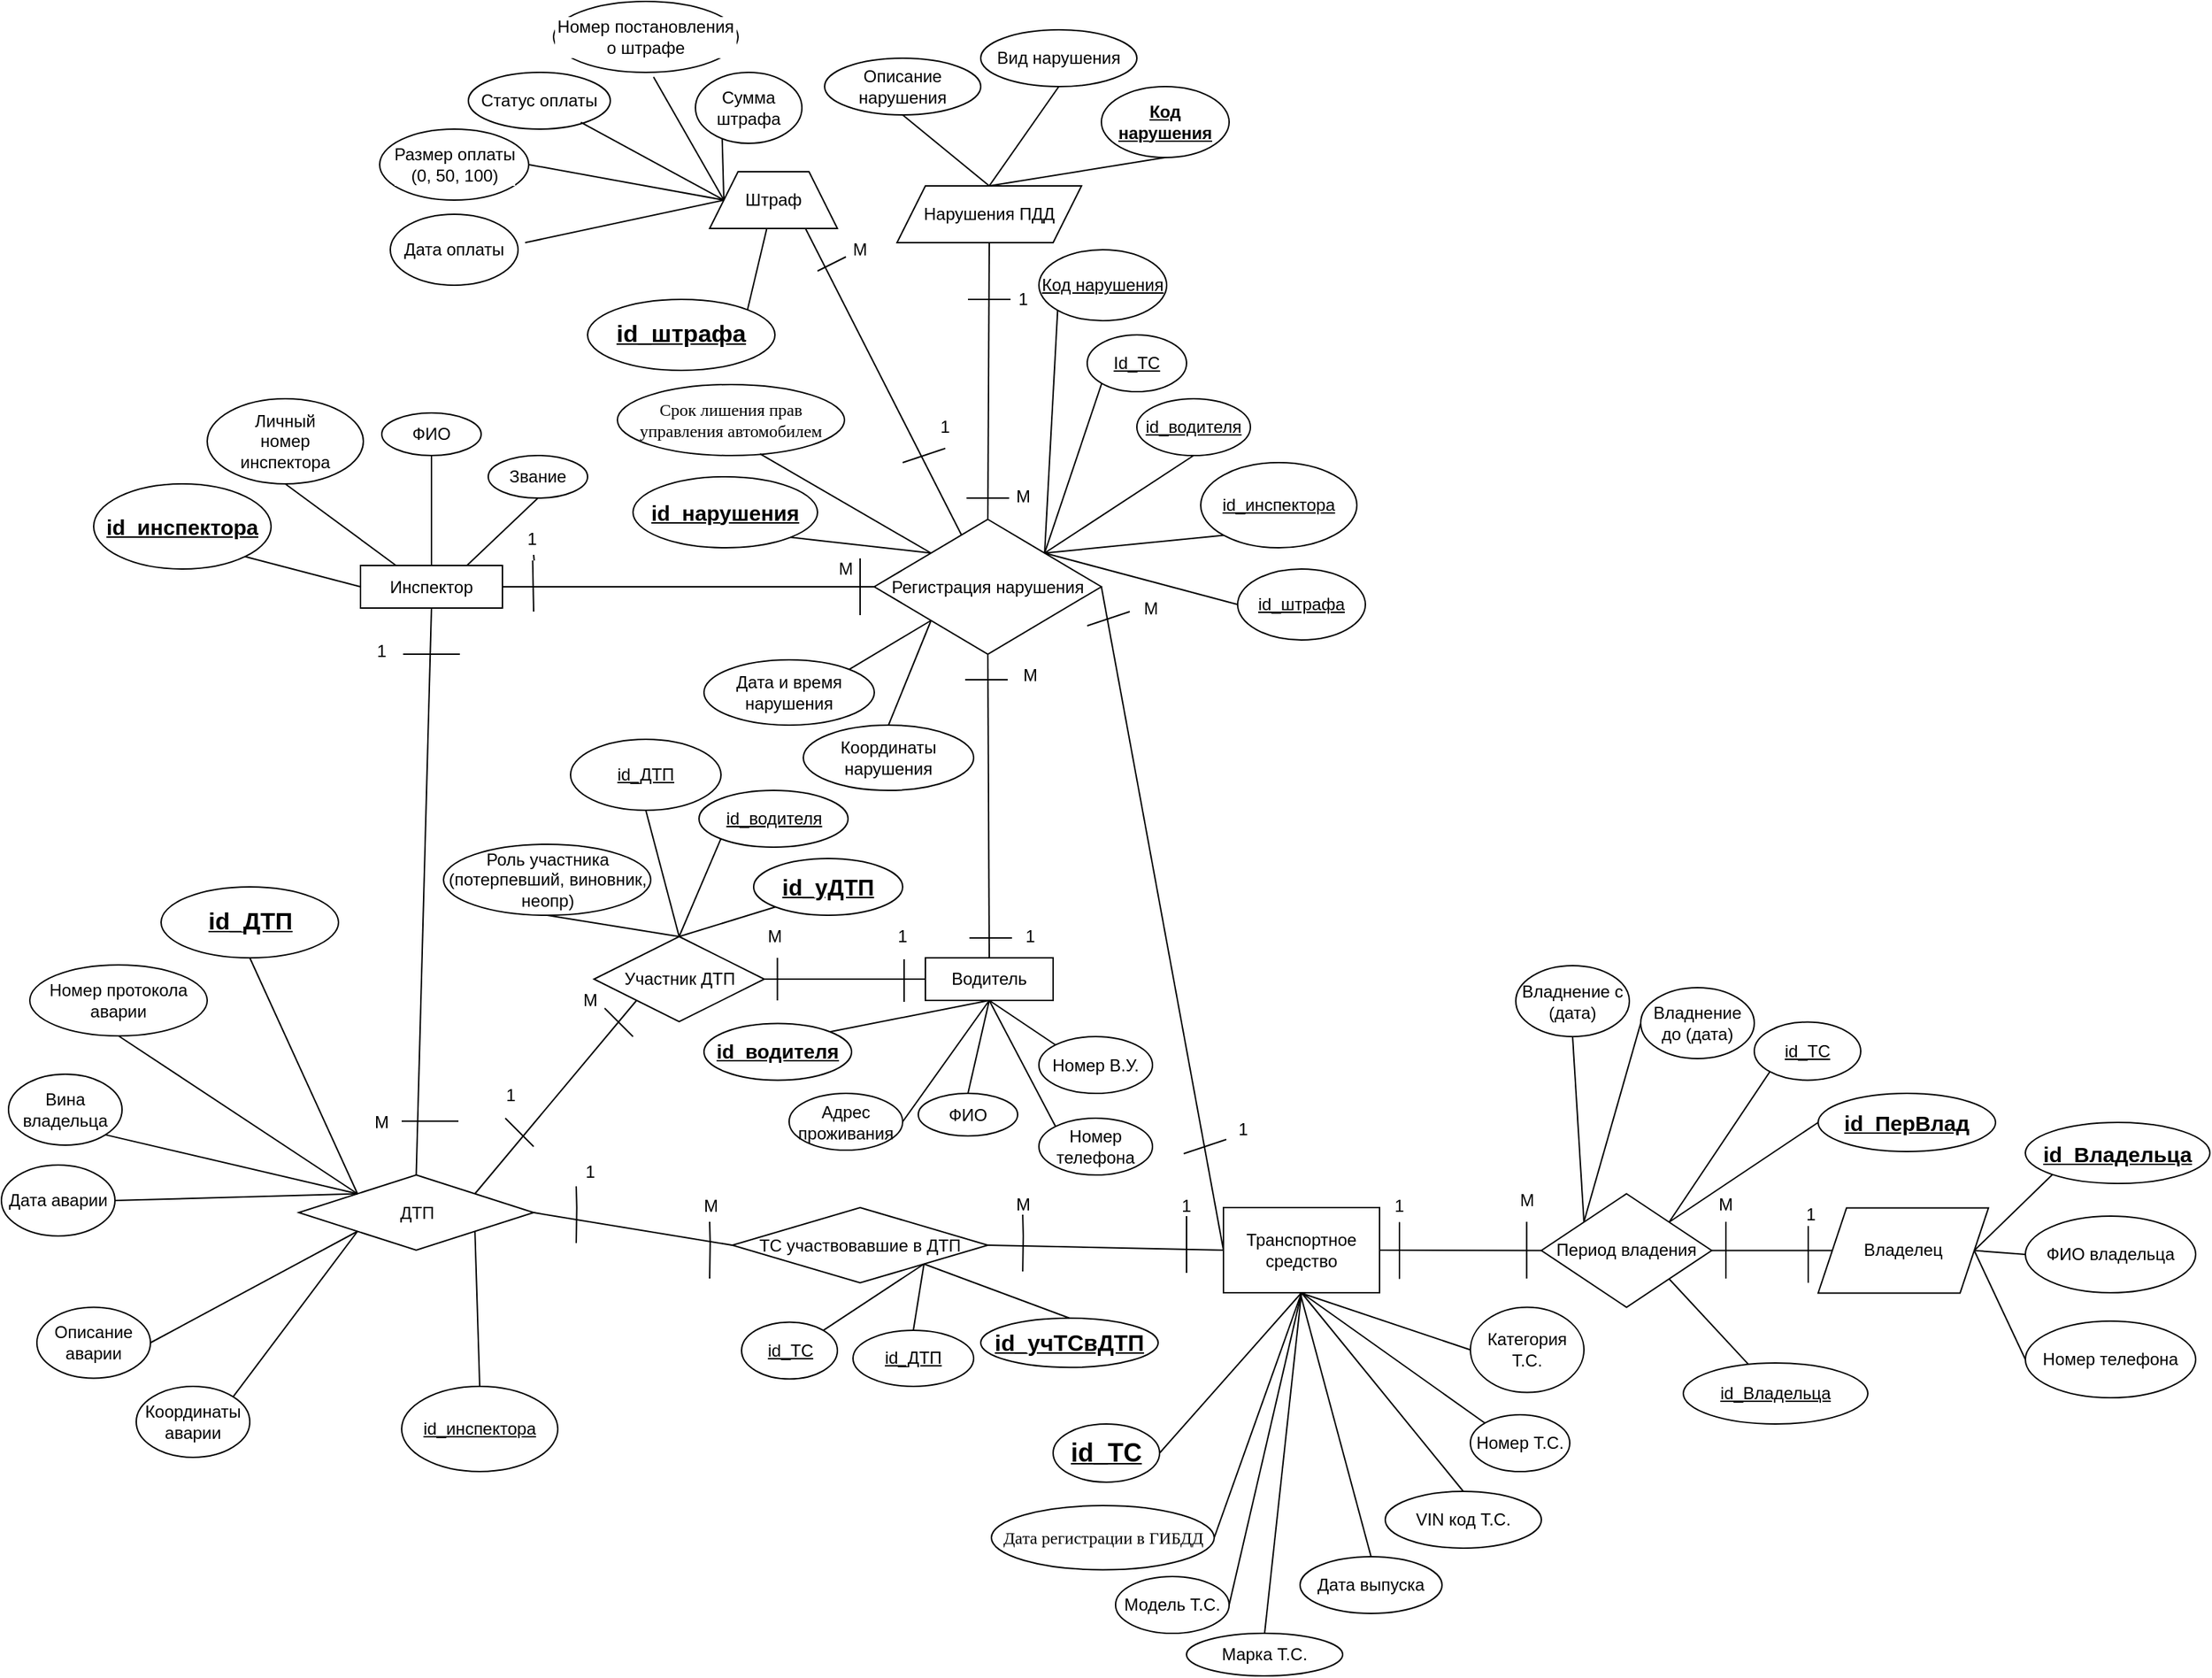 <mxfile version="24.8.4">
  <diagram name="Страница — 1" id="uybRoan9pvtPxitQQdLI">
    <mxGraphModel dx="2220" dy="1965" grid="1" gridSize="10" guides="1" tooltips="1" connect="1" arrows="0" fold="1" page="1" pageScale="1" pageWidth="827" pageHeight="1169" math="0" shadow="0">
      <root>
        <mxCell id="0" />
        <mxCell id="1" parent="0" />
        <mxCell id="2xZ_PK04om7FWo83Txfk-1" value="Инспектор" style="rounded=0;whiteSpace=wrap;html=1;" parent="1" vertex="1">
          <mxGeometry x="-442" y="127.5" width="100" height="30" as="geometry" />
        </mxCell>
        <mxCell id="2xZ_PK04om7FWo83Txfk-3" value="Водитель" style="rounded=0;whiteSpace=wrap;html=1;" parent="1" vertex="1">
          <mxGeometry x="-44" y="404" width="90" height="30" as="geometry" />
        </mxCell>
        <mxCell id="2xZ_PK04om7FWo83Txfk-4" value="ФИО" style="ellipse;whiteSpace=wrap;html=1;" parent="1" vertex="1">
          <mxGeometry x="-49" y="499.5" width="70" height="30" as="geometry" />
        </mxCell>
        <mxCell id="2xZ_PK04om7FWo83Txfk-9" value="" style="endArrow=none;html=1;rounded=0;exitX=0.5;exitY=1;exitDx=0;exitDy=0;entryX=0.5;entryY=0;entryDx=0;entryDy=0;" parent="1" source="2xZ_PK04om7FWo83Txfk-3" target="2xZ_PK04om7FWo83Txfk-4" edge="1">
          <mxGeometry width="50" height="50" relative="1" as="geometry">
            <mxPoint x="326" y="796.5" as="sourcePoint" />
            <mxPoint x="-14" y="564" as="targetPoint" />
          </mxGeometry>
        </mxCell>
        <mxCell id="2xZ_PK04om7FWo83Txfk-10" value="Номер В.У." style="ellipse;whiteSpace=wrap;html=1;fontStyle=0" parent="1" vertex="1">
          <mxGeometry x="36" y="459.5" width="80" height="40" as="geometry" />
        </mxCell>
        <mxCell id="2xZ_PK04om7FWo83Txfk-11" value="" style="endArrow=none;html=1;rounded=0;entryX=0;entryY=0;entryDx=0;entryDy=0;" parent="1" target="2xZ_PK04om7FWo83Txfk-10" edge="1">
          <mxGeometry width="50" height="50" relative="1" as="geometry">
            <mxPoint x="1" y="434" as="sourcePoint" />
            <mxPoint x="396" y="766.5" as="targetPoint" />
          </mxGeometry>
        </mxCell>
        <mxCell id="2xZ_PK04om7FWo83Txfk-12" value="Номер телефона" style="ellipse;whiteSpace=wrap;html=1;" parent="1" vertex="1">
          <mxGeometry x="36" y="517" width="80" height="40" as="geometry" />
        </mxCell>
        <mxCell id="2xZ_PK04om7FWo83Txfk-13" value="" style="endArrow=none;html=1;rounded=0;entryX=0;entryY=0;entryDx=0;entryDy=0;exitX=0.5;exitY=1;exitDx=0;exitDy=0;" parent="1" source="2xZ_PK04om7FWo83Txfk-3" target="2xZ_PK04om7FWo83Txfk-12" edge="1">
          <mxGeometry width="50" height="50" relative="1" as="geometry">
            <mxPoint x="346" y="816.5" as="sourcePoint" />
            <mxPoint x="396" y="766.5" as="targetPoint" />
          </mxGeometry>
        </mxCell>
        <mxCell id="2xZ_PK04om7FWo83Txfk-15" value="Адрес проживания" style="ellipse;whiteSpace=wrap;html=1;" parent="1" vertex="1">
          <mxGeometry x="-140" y="499.5" width="80" height="40" as="geometry" />
        </mxCell>
        <mxCell id="2xZ_PK04om7FWo83Txfk-17" value="" style="endArrow=none;html=1;rounded=0;exitX=1;exitY=0.5;exitDx=0;exitDy=0;entryX=0.5;entryY=1;entryDx=0;entryDy=0;" parent="1" source="2xZ_PK04om7FWo83Txfk-15" target="2xZ_PK04om7FWo83Txfk-3" edge="1">
          <mxGeometry width="50" height="50" relative="1" as="geometry">
            <mxPoint x="216" y="686.5" as="sourcePoint" />
            <mxPoint x="256" y="636.5" as="targetPoint" />
          </mxGeometry>
        </mxCell>
        <mxCell id="2xZ_PK04om7FWo83Txfk-18" value="Нарушения ПДД" style="shape=parallelogram;perimeter=parallelogramPerimeter;whiteSpace=wrap;html=1;fixedSize=1;" parent="1" vertex="1">
          <mxGeometry x="-64" y="-140" width="130" height="40" as="geometry" />
        </mxCell>
        <mxCell id="2xZ_PK04om7FWo83Txfk-20" value="&lt;span&gt;Личный&lt;/span&gt;&lt;div&gt;&lt;span&gt;номер&lt;/span&gt;&lt;/div&gt;&lt;div&gt;&lt;span&gt;инспектора&lt;/span&gt;&lt;/div&gt;" style="ellipse;whiteSpace=wrap;html=1;fontStyle=0" parent="1" vertex="1">
          <mxGeometry x="-550" y="10" width="110" height="60" as="geometry" />
        </mxCell>
        <mxCell id="2xZ_PK04om7FWo83Txfk-21" value="" style="endArrow=none;html=1;rounded=0;entryX=0.5;entryY=1;entryDx=0;entryDy=0;exitX=0.25;exitY=0;exitDx=0;exitDy=0;" parent="1" source="2xZ_PK04om7FWo83Txfk-1" target="2xZ_PK04om7FWo83Txfk-20" edge="1">
          <mxGeometry width="50" height="50" relative="1" as="geometry">
            <mxPoint x="-1032" y="140" as="sourcePoint" />
            <mxPoint x="-982" y="90" as="targetPoint" />
          </mxGeometry>
        </mxCell>
        <mxCell id="2xZ_PK04om7FWo83Txfk-24" value="Транспортное&lt;div&gt;средство&lt;/div&gt;" style="rounded=0;whiteSpace=wrap;html=1;" parent="1" vertex="1">
          <mxGeometry x="166" y="580" width="110" height="60" as="geometry" />
        </mxCell>
        <mxCell id="2xZ_PK04om7FWo83Txfk-30" value="Номер Т.С." style="ellipse;whiteSpace=wrap;html=1;fontStyle=0" parent="1" vertex="1">
          <mxGeometry x="340" y="726" width="70" height="40" as="geometry" />
        </mxCell>
        <mxCell id="2xZ_PK04om7FWo83Txfk-32" value="Модель Т.С." style="ellipse;whiteSpace=wrap;html=1;" parent="1" vertex="1">
          <mxGeometry x="90" y="840" width="80" height="40" as="geometry" />
        </mxCell>
        <mxCell id="2xZ_PK04om7FWo83Txfk-34" value="" style="endArrow=none;html=1;rounded=0;exitX=0.5;exitY=1;exitDx=0;exitDy=0;entryX=0;entryY=0;entryDx=0;entryDy=0;" parent="1" source="2xZ_PK04om7FWo83Txfk-24" target="2xZ_PK04om7FWo83Txfk-30" edge="1">
          <mxGeometry width="50" height="50" relative="1" as="geometry">
            <mxPoint x="397" y="686" as="sourcePoint" />
            <mxPoint x="447" y="636" as="targetPoint" />
          </mxGeometry>
        </mxCell>
        <mxCell id="2xZ_PK04om7FWo83Txfk-41" value="Дата выпуска" style="ellipse;whiteSpace=wrap;html=1;" parent="1" vertex="1">
          <mxGeometry x="220" y="826" width="100" height="40" as="geometry" />
        </mxCell>
        <mxCell id="DVrpvTOk0jTV4oM5Se0g-2" value="&lt;div&gt;&lt;span id=&quot;docs-internal-guid-81faf70e-7fff-be24-3cce-21bf5d25a622&quot; style=&quot;background-color: initial;&quot;&gt;&lt;span style=&quot;font-family: &amp;quot;Times New Roman&amp;quot;, serif; background-color: transparent; font-variant-numeric: normal; font-variant-east-asian: normal; font-variant-alternates: normal; font-variant-position: normal; vertical-align: baseline; white-space-collapse: preserve;&quot;&gt;Дата регистрации в ГИБДД&lt;/span&gt;&lt;/span&gt;&lt;br&gt;&lt;/div&gt;" style="ellipse;whiteSpace=wrap;html=1;fontColor=#000000;fontSize=12;verticalAlign=middle;align=center;" parent="1" vertex="1">
          <mxGeometry x="2.5" y="790" width="157" height="45.25" as="geometry" />
        </mxCell>
        <mxCell id="DVrpvTOk0jTV4oM5Se0g-3" value="" style="endArrow=none;html=1;rounded=0;exitX=1;exitY=0.5;exitDx=0;exitDy=0;entryX=0.5;entryY=1;entryDx=0;entryDy=0;" parent="1" source="DVrpvTOk0jTV4oM5Se0g-2" target="2xZ_PK04om7FWo83Txfk-24" edge="1">
          <mxGeometry width="50" height="50" relative="1" as="geometry">
            <mxPoint x="127" y="701" as="sourcePoint" />
            <mxPoint x="317" y="646" as="targetPoint" />
            <Array as="points" />
          </mxGeometry>
        </mxCell>
        <mxCell id="DVrpvTOk0jTV4oM5Se0g-5" value="&lt;b style=&quot;font-weight: normal; font-size: 12px;&quot; id=&quot;docs-internal-guid-deb80641-7fff-4cc3-0323-eca9b664dfb7&quot;&gt;&lt;span style=&quot;font-size: 12px; font-family: &amp;quot;Times New Roman&amp;quot;, serif; background-color: transparent; font-weight: 400; font-style: normal; font-variant: normal; text-decoration: none; vertical-align: baseline; white-space: pre-wrap;&quot;&gt;Срок лишения прав управления автомобилем&lt;/span&gt;&lt;/b&gt;" style="ellipse;whiteSpace=wrap;html=1;fontColor=default;verticalAlign=middle;fontSize=12;" parent="1" vertex="1">
          <mxGeometry x="-261" width="160" height="50" as="geometry" />
        </mxCell>
        <mxCell id="DVrpvTOk0jTV4oM5Se0g-6" value="" style="endArrow=none;html=1;rounded=0;exitX=0;exitY=0;exitDx=0;exitDy=0;entryX=0.628;entryY=0.977;entryDx=0;entryDy=0;entryPerimeter=0;" parent="1" source="DVrpvTOk0jTV4oM5Se0g-7" target="DVrpvTOk0jTV4oM5Se0g-5" edge="1">
          <mxGeometry width="50" height="50" relative="1" as="geometry">
            <mxPoint x="270" y="180" as="sourcePoint" />
            <mxPoint x="320" y="130" as="targetPoint" />
          </mxGeometry>
        </mxCell>
        <mxCell id="DVrpvTOk0jTV4oM5Se0g-7" value="Регистрация нарушения" style="rhombus;whiteSpace=wrap;html=1;" parent="1" vertex="1">
          <mxGeometry x="-80" y="95" width="160" height="95" as="geometry" />
        </mxCell>
        <mxCell id="DVrpvTOk0jTV4oM5Se0g-9" value="" style="endArrow=none;html=1;rounded=0;entryX=0;entryY=0.5;entryDx=0;entryDy=0;" parent="1" target="DVrpvTOk0jTV4oM5Se0g-10" edge="1">
          <mxGeometry width="50" height="50" relative="1" as="geometry">
            <mxPoint x="220" y="640" as="sourcePoint" />
            <mxPoint x="347.692" y="700.446" as="targetPoint" />
          </mxGeometry>
        </mxCell>
        <mxCell id="DVrpvTOk0jTV4oM5Se0g-10" value="Категория Т.С." style="ellipse;whiteSpace=wrap;html=1;" parent="1" vertex="1">
          <mxGeometry x="340" y="650.25" width="80" height="60" as="geometry" />
        </mxCell>
        <mxCell id="DVrpvTOk0jTV4oM5Se0g-13" value="VIN код Т.С." style="ellipse;whiteSpace=wrap;html=1;fontStyle=0" parent="1" vertex="1">
          <mxGeometry x="280" y="780" width="110" height="40" as="geometry" />
        </mxCell>
        <mxCell id="DVrpvTOk0jTV4oM5Se0g-15" value="Марка Т.С." style="ellipse;whiteSpace=wrap;html=1;" parent="1" vertex="1">
          <mxGeometry x="140" y="880" width="110" height="30" as="geometry" />
        </mxCell>
        <mxCell id="DVrpvTOk0jTV4oM5Se0g-18" value="" style="endArrow=none;html=1;rounded=0;exitX=0.5;exitY=0;exitDx=0;exitDy=0;entryX=0.5;entryY=1;entryDx=0;entryDy=0;" parent="1" source="DVrpvTOk0jTV4oM5Se0g-13" target="2xZ_PK04om7FWo83Txfk-24" edge="1">
          <mxGeometry width="50" height="50" relative="1" as="geometry">
            <mxPoint x="307" y="856" as="sourcePoint" />
            <mxPoint x="357" y="806" as="targetPoint" />
          </mxGeometry>
        </mxCell>
        <mxCell id="DVrpvTOk0jTV4oM5Se0g-21" value="Код нарушения" style="ellipse;whiteSpace=wrap;html=1;fontStyle=5" parent="1" vertex="1">
          <mxGeometry x="80" y="-210" width="90" height="50" as="geometry" />
        </mxCell>
        <mxCell id="DVrpvTOk0jTV4oM5Se0g-22" value="Вид нарушения" style="ellipse;whiteSpace=wrap;html=1;" parent="1" vertex="1">
          <mxGeometry x="-5" y="-250" width="110" height="40" as="geometry" />
        </mxCell>
        <mxCell id="DVrpvTOk0jTV4oM5Se0g-23" value="" style="endArrow=none;html=1;rounded=0;exitX=0.5;exitY=0;exitDx=0;exitDy=0;entryX=0.5;entryY=1;entryDx=0;entryDy=0;" parent="1" source="2xZ_PK04om7FWo83Txfk-18" target="DVrpvTOk0jTV4oM5Se0g-22" edge="1">
          <mxGeometry width="50" height="50" relative="1" as="geometry">
            <mxPoint x="-130" y="140" as="sourcePoint" />
            <mxPoint x="-80" y="90" as="targetPoint" />
          </mxGeometry>
        </mxCell>
        <mxCell id="DVrpvTOk0jTV4oM5Se0g-24" value="" style="endArrow=none;html=1;rounded=0;exitX=0.5;exitY=1;exitDx=0;exitDy=0;entryX=0.5;entryY=0;entryDx=0;entryDy=0;" parent="1" source="DVrpvTOk0jTV4oM5Se0g-21" target="2xZ_PK04om7FWo83Txfk-18" edge="1">
          <mxGeometry width="50" height="50" relative="1" as="geometry">
            <mxPoint x="-130" y="140" as="sourcePoint" />
            <mxPoint x="-80" y="90" as="targetPoint" />
          </mxGeometry>
        </mxCell>
        <mxCell id="DVrpvTOk0jTV4oM5Se0g-27" value="&lt;span&gt;Дата и время нарушения&lt;/span&gt;" style="ellipse;whiteSpace=wrap;html=1;fontStyle=0" parent="1" vertex="1">
          <mxGeometry x="-200" y="194" width="120" height="46" as="geometry" />
        </mxCell>
        <mxCell id="DVrpvTOk0jTV4oM5Se0g-28" value="" style="endArrow=none;html=1;rounded=0;exitX=1;exitY=0;exitDx=0;exitDy=0;entryX=0;entryY=1;entryDx=0;entryDy=0;" parent="1" source="DVrpvTOk0jTV4oM5Se0g-27" target="DVrpvTOk0jTV4oM5Se0g-7" edge="1">
          <mxGeometry width="50" height="50" relative="1" as="geometry">
            <mxPoint x="10" y="200" as="sourcePoint" />
            <mxPoint x="60" y="150" as="targetPoint" />
          </mxGeometry>
        </mxCell>
        <mxCell id="DVrpvTOk0jTV4oM5Se0g-29" value="Координаты нарушения" style="ellipse;whiteSpace=wrap;html=1;" parent="1" vertex="1">
          <mxGeometry x="-130" y="240" width="120" height="46" as="geometry" />
        </mxCell>
        <mxCell id="DVrpvTOk0jTV4oM5Se0g-30" value="" style="endArrow=none;html=1;rounded=0;exitX=0.5;exitY=0;exitDx=0;exitDy=0;entryX=0;entryY=1;entryDx=0;entryDy=0;" parent="1" source="DVrpvTOk0jTV4oM5Se0g-29" target="DVrpvTOk0jTV4oM5Se0g-7" edge="1">
          <mxGeometry width="50" height="50" relative="1" as="geometry">
            <mxPoint x="10" y="210" as="sourcePoint" />
            <mxPoint x="60" y="160" as="targetPoint" />
          </mxGeometry>
        </mxCell>
        <mxCell id="DVrpvTOk0jTV4oM5Se0g-31" value="id_водителя" style="ellipse;whiteSpace=wrap;html=1;fontStyle=4" parent="1" vertex="1">
          <mxGeometry x="105" y="10" width="80" height="40" as="geometry" />
        </mxCell>
        <mxCell id="DVrpvTOk0jTV4oM5Se0g-32" value="" style="endArrow=none;html=1;rounded=0;entryX=0.5;entryY=1;entryDx=0;entryDy=0;exitX=1;exitY=0;exitDx=0;exitDy=0;" parent="1" source="DVrpvTOk0jTV4oM5Se0g-7" target="DVrpvTOk0jTV4oM5Se0g-31" edge="1">
          <mxGeometry width="50" height="50" relative="1" as="geometry">
            <mxPoint y="190" as="sourcePoint" />
            <mxPoint x="50" y="140" as="targetPoint" />
          </mxGeometry>
        </mxCell>
        <mxCell id="DVrpvTOk0jTV4oM5Se0g-33" value="id_нарушения" style="ellipse;whiteSpace=wrap;html=1;fontStyle=5;horizontal=1;strokeColor=default;fontSize=15;" parent="1" vertex="1">
          <mxGeometry x="-250" y="65" width="130" height="50" as="geometry" />
        </mxCell>
        <mxCell id="DVrpvTOk0jTV4oM5Se0g-34" value="" style="endArrow=none;html=1;rounded=0;exitX=1;exitY=1;exitDx=0;exitDy=0;entryX=0;entryY=0;entryDx=0;entryDy=0;" parent="1" source="DVrpvTOk0jTV4oM5Se0g-33" target="DVrpvTOk0jTV4oM5Se0g-7" edge="1">
          <mxGeometry width="50" height="50" relative="1" as="geometry">
            <mxPoint x="-100" y="180" as="sourcePoint" />
            <mxPoint x="-50" y="130" as="targetPoint" />
          </mxGeometry>
        </mxCell>
        <mxCell id="DVrpvTOk0jTV4oM5Se0g-36" value="" style="endArrow=none;html=1;rounded=0;entryX=0.5;entryY=1;entryDx=0;entryDy=0;exitX=0.5;exitY=0;exitDx=0;exitDy=0;" parent="1" source="DVrpvTOk0jTV4oM5Se0g-7" target="2xZ_PK04om7FWo83Txfk-18" edge="1">
          <mxGeometry width="50" height="50" relative="1" as="geometry">
            <mxPoint x="70" y="20" as="sourcePoint" />
            <mxPoint y="-130" as="targetPoint" />
          </mxGeometry>
        </mxCell>
        <mxCell id="DVrpvTOk0jTV4oM5Se0g-37" value="Размер оплаты&lt;div&gt;(0, 50, 100)&lt;/div&gt;" style="ellipse;whiteSpace=wrap;html=1;labelBackgroundColor=#FFFFFF;" parent="1" vertex="1">
          <mxGeometry x="-428.5" y="-180" width="105" height="50" as="geometry" />
        </mxCell>
        <mxCell id="DVrpvTOk0jTV4oM5Se0g-39" value="Статус оплаты" style="ellipse;whiteSpace=wrap;html=1;labelBackgroundColor=#FFFFFF;" parent="1" vertex="1">
          <mxGeometry x="-366" y="-220" width="100" height="40" as="geometry" />
        </mxCell>
        <mxCell id="DVrpvTOk0jTV4oM5Se0g-41" value="Дата оплаты" style="ellipse;whiteSpace=wrap;html=1;fontStyle=0;labelBackgroundColor=#FFFFFF;" parent="1" vertex="1">
          <mxGeometry x="-421" y="-120" width="90" height="50" as="geometry" />
        </mxCell>
        <mxCell id="DVrpvTOk0jTV4oM5Se0g-43" value="Номер постановления о штрафе" style="ellipse;whiteSpace=wrap;html=1;fontStyle=0;labelBackgroundColor=#FFFFFF;" parent="1" vertex="1">
          <mxGeometry x="-306" y="-270" width="130" height="50" as="geometry" />
        </mxCell>
        <mxCell id="DVrpvTOk0jTV4oM5Se0g-53" value="&lt;u&gt;id_инспектора&lt;/u&gt;" style="ellipse;whiteSpace=wrap;html=1;" parent="1" vertex="1">
          <mxGeometry x="150" y="55" width="110" height="60" as="geometry" />
        </mxCell>
        <mxCell id="DVrpvTOk0jTV4oM5Se0g-54" value="" style="endArrow=none;html=1;rounded=0;entryX=0;entryY=1;entryDx=0;entryDy=0;exitX=1;exitY=0;exitDx=0;exitDy=0;" parent="1" source="DVrpvTOk0jTV4oM5Se0g-7" target="DVrpvTOk0jTV4oM5Se0g-53" edge="1">
          <mxGeometry width="50" height="50" relative="1" as="geometry">
            <mxPoint x="-70" y="190" as="sourcePoint" />
            <mxPoint x="-20" y="140" as="targetPoint" />
          </mxGeometry>
        </mxCell>
        <mxCell id="DVrpvTOk0jTV4oM5Se0g-55" value="Id_ТС" style="ellipse;whiteSpace=wrap;html=1;fontStyle=4" parent="1" vertex="1">
          <mxGeometry x="70" y="-35" width="70" height="40" as="geometry" />
        </mxCell>
        <mxCell id="DVrpvTOk0jTV4oM5Se0g-56" value="" style="endArrow=none;html=1;rounded=0;entryX=0;entryY=1;entryDx=0;entryDy=0;exitX=1;exitY=0;exitDx=0;exitDy=0;" parent="1" source="DVrpvTOk0jTV4oM5Se0g-7" target="DVrpvTOk0jTV4oM5Se0g-55" edge="1">
          <mxGeometry width="50" height="50" relative="1" as="geometry">
            <mxPoint x="40" y="120" as="sourcePoint" />
            <mxPoint x="90" y="110" as="targetPoint" />
          </mxGeometry>
        </mxCell>
        <mxCell id="DVrpvTOk0jTV4oM5Se0g-57" value="" style="endArrow=none;html=1;rounded=0;exitX=1;exitY=0.5;exitDx=0;exitDy=0;entryX=0;entryY=0.5;entryDx=0;entryDy=0;" parent="1" source="2xZ_PK04om7FWo83Txfk-1" target="DVrpvTOk0jTV4oM5Se0g-7" edge="1">
          <mxGeometry width="50" height="50" relative="1" as="geometry">
            <mxPoint x="40" y="160" as="sourcePoint" />
            <mxPoint x="90" y="110" as="targetPoint" />
          </mxGeometry>
        </mxCell>
        <mxCell id="DVrpvTOk0jTV4oM5Se0g-58" value="ФИО" style="ellipse;whiteSpace=wrap;html=1;" parent="1" vertex="1">
          <mxGeometry x="-427" y="20" width="70" height="30" as="geometry" />
        </mxCell>
        <mxCell id="DVrpvTOk0jTV4oM5Se0g-59" value="Звание" style="ellipse;whiteSpace=wrap;html=1;" parent="1" vertex="1">
          <mxGeometry x="-352" y="50" width="70" height="30" as="geometry" />
        </mxCell>
        <mxCell id="DVrpvTOk0jTV4oM5Se0g-60" value="" style="endArrow=none;html=1;rounded=0;exitX=0.5;exitY=0;exitDx=0;exitDy=0;entryX=0.5;entryY=1;entryDx=0;entryDy=0;" parent="1" source="2xZ_PK04om7FWo83Txfk-1" target="DVrpvTOk0jTV4oM5Se0g-58" edge="1">
          <mxGeometry width="50" height="50" relative="1" as="geometry">
            <mxPoint x="-162" y="150" as="sourcePoint" />
            <mxPoint x="-112" y="100" as="targetPoint" />
          </mxGeometry>
        </mxCell>
        <mxCell id="DVrpvTOk0jTV4oM5Se0g-61" value="" style="endArrow=none;html=1;rounded=0;exitX=0.75;exitY=0;exitDx=0;exitDy=0;entryX=0.5;entryY=1;entryDx=0;entryDy=0;" parent="1" source="2xZ_PK04om7FWo83Txfk-1" target="DVrpvTOk0jTV4oM5Se0g-59" edge="1">
          <mxGeometry width="50" height="50" relative="1" as="geometry">
            <mxPoint x="-162" y="150" as="sourcePoint" />
            <mxPoint x="-112" y="100" as="targetPoint" />
          </mxGeometry>
        </mxCell>
        <mxCell id="DVrpvTOk0jTV4oM5Se0g-62" value="Штраф" style="shape=trapezoid;perimeter=trapezoidPerimeter;whiteSpace=wrap;html=1;fixedSize=1;labelBackgroundColor=#FFFFFF;" parent="1" vertex="1">
          <mxGeometry x="-196" y="-150" width="90" height="40" as="geometry" />
        </mxCell>
        <mxCell id="DVrpvTOk0jTV4oM5Se0g-71" value="" style="endArrow=none;html=1;rounded=0;exitX=1;exitY=0.5;exitDx=0;exitDy=0;entryX=0;entryY=0.5;entryDx=0;entryDy=0;" parent="1" source="2xZ_PK04om7FWo83Txfk-24" target="QKv4T_avrwwknt7Am-L7-1" edge="1">
          <mxGeometry width="50" height="50" relative="1" as="geometry">
            <mxPoint x="-33" y="697" as="sourcePoint" />
            <mxPoint x="340" y="610" as="targetPoint" />
          </mxGeometry>
        </mxCell>
        <mxCell id="DVrpvTOk0jTV4oM5Se0g-72" value="Владелец" style="shape=parallelogram;perimeter=parallelogramPerimeter;whiteSpace=wrap;html=1;fixedSize=1;" parent="1" vertex="1">
          <mxGeometry x="585" y="580.25" width="120" height="60" as="geometry" />
        </mxCell>
        <mxCell id="DVrpvTOk0jTV4oM5Se0g-73" value="" style="endArrow=none;html=1;rounded=0;exitX=1;exitY=0.5;exitDx=0;exitDy=0;entryX=0;entryY=0.5;entryDx=0;entryDy=0;" parent="1" source="DVrpvTOk0jTV4oM5Se0g-7" target="2xZ_PK04om7FWo83Txfk-24" edge="1">
          <mxGeometry width="50" height="50" relative="1" as="geometry">
            <mxPoint x="340" y="230" as="sourcePoint" />
            <mxPoint x="390" y="180" as="targetPoint" />
          </mxGeometry>
        </mxCell>
        <mxCell id="DVrpvTOk0jTV4oM5Se0g-75" value="Сумма штрафа" style="ellipse;whiteSpace=wrap;html=1;" parent="1" vertex="1">
          <mxGeometry x="-206" y="-220" width="75" height="50" as="geometry" />
        </mxCell>
        <mxCell id="DVrpvTOk0jTV4oM5Se0g-83" value="ДТП" style="rhombus;whiteSpace=wrap;html=1;" parent="1" vertex="1">
          <mxGeometry x="-485.5" y="557" width="165.5" height="53" as="geometry" />
        </mxCell>
        <mxCell id="DVrpvTOk0jTV4oM5Se0g-84" value="Координаты аварии" style="ellipse;whiteSpace=wrap;html=1;" parent="1" vertex="1">
          <mxGeometry x="-600" y="706" width="80" height="50" as="geometry" />
        </mxCell>
        <mxCell id="DVrpvTOk0jTV4oM5Se0g-85" value="Дата аварии" style="ellipse;whiteSpace=wrap;html=1;" parent="1" vertex="1">
          <mxGeometry x="-695" y="550" width="80" height="50" as="geometry" />
        </mxCell>
        <mxCell id="DVrpvTOk0jTV4oM5Se0g-86" value="Вина владельца" style="ellipse;whiteSpace=wrap;html=1;" parent="1" vertex="1">
          <mxGeometry x="-690" y="486" width="80" height="50" as="geometry" />
        </mxCell>
        <mxCell id="DVrpvTOk0jTV4oM5Se0g-88" value="Описание аварии" style="ellipse;whiteSpace=wrap;html=1;" parent="1" vertex="1">
          <mxGeometry x="-670" y="650.25" width="80" height="50" as="geometry" />
        </mxCell>
        <mxCell id="DVrpvTOk0jTV4oM5Se0g-92" value="" style="endArrow=none;html=1;rounded=0;exitX=0.5;exitY=1;exitDx=0;exitDy=0;entryX=0.5;entryY=0;entryDx=0;entryDy=0;" parent="1" source="DVrpvTOk0jTV4oM5Se0g-7" target="2xZ_PK04om7FWo83Txfk-3" edge="1">
          <mxGeometry width="50" height="50" relative="1" as="geometry">
            <mxPoint y="170" as="sourcePoint" />
            <mxPoint y="310" as="targetPoint" />
          </mxGeometry>
        </mxCell>
        <mxCell id="DVrpvTOk0jTV4oM5Se0g-93" value="" style="endArrow=none;html=1;rounded=0;exitX=0.75;exitY=1;exitDx=0;exitDy=0;" parent="1" source="DVrpvTOk0jTV4oM5Se0g-62" target="DVrpvTOk0jTV4oM5Se0g-7" edge="1">
          <mxGeometry width="50" height="50" relative="1" as="geometry">
            <mxPoint x="-130" y="-60" as="sourcePoint" />
            <mxPoint x="-80" y="-110" as="targetPoint" />
          </mxGeometry>
        </mxCell>
        <mxCell id="DVrpvTOk0jTV4oM5Se0g-95" value="" style="endArrow=none;html=1;rounded=0;entryX=0.542;entryY=1.064;entryDx=0;entryDy=0;entryPerimeter=0;" parent="1" target="DVrpvTOk0jTV4oM5Se0g-43" edge="1">
          <mxGeometry width="50" height="50" relative="1" as="geometry">
            <mxPoint x="-186" y="-130" as="sourcePoint" />
            <mxPoint x="-76" y="-40" as="targetPoint" />
          </mxGeometry>
        </mxCell>
        <mxCell id="DVrpvTOk0jTV4oM5Se0g-96" value="" style="endArrow=none;html=1;rounded=0;entryX=1;entryY=0.5;entryDx=0;entryDy=0;" parent="1" target="DVrpvTOk0jTV4oM5Se0g-37" edge="1">
          <mxGeometry width="50" height="50" relative="1" as="geometry">
            <mxPoint x="-186" y="-130" as="sourcePoint" />
            <mxPoint x="-226" y="-207" as="targetPoint" />
          </mxGeometry>
        </mxCell>
        <mxCell id="DVrpvTOk0jTV4oM5Se0g-97" value="" style="endArrow=none;html=1;rounded=0;entryX=0.792;entryY=0.88;entryDx=0;entryDy=0;entryPerimeter=0;" parent="1" target="DVrpvTOk0jTV4oM5Se0g-39" edge="1">
          <mxGeometry width="50" height="50" relative="1" as="geometry">
            <mxPoint x="-186" y="-130" as="sourcePoint" />
            <mxPoint x="-314" y="-145" as="targetPoint" />
          </mxGeometry>
        </mxCell>
        <mxCell id="DVrpvTOk0jTV4oM5Se0g-98" value="" style="endArrow=none;html=1;rounded=0;exitX=0;exitY=0.5;exitDx=0;exitDy=0;" parent="1" source="DVrpvTOk0jTV4oM5Se0g-62" edge="1">
          <mxGeometry width="50" height="50" relative="1" as="geometry">
            <mxPoint x="-224" y="-133" as="sourcePoint" />
            <mxPoint x="-326" y="-100" as="targetPoint" />
          </mxGeometry>
        </mxCell>
        <mxCell id="DVrpvTOk0jTV4oM5Se0g-100" value="" style="endArrow=none;html=1;rounded=0;entryX=0.251;entryY=0.935;entryDx=0;entryDy=0;exitX=0;exitY=0.5;exitDx=0;exitDy=0;entryPerimeter=0;" parent="1" source="DVrpvTOk0jTV4oM5Se0g-62" target="DVrpvTOk0jTV4oM5Se0g-75" edge="1">
          <mxGeometry width="50" height="50" relative="1" as="geometry">
            <mxPoint x="-146" y="-150" as="sourcePoint" />
            <mxPoint x="-226" y="-207" as="targetPoint" />
            <Array as="points">
              <mxPoint x="-186" y="-130" />
            </Array>
          </mxGeometry>
        </mxCell>
        <mxCell id="DVrpvTOk0jTV4oM5Se0g-109" value="" style="endArrow=none;html=1;rounded=0;entryX=0.5;entryY=1;entryDx=0;entryDy=0;exitX=0.5;exitY=0;exitDx=0;exitDy=0;" parent="1" source="DVrpvTOk0jTV4oM5Se0g-83" target="2xZ_PK04om7FWo83Txfk-1" edge="1">
          <mxGeometry width="50" height="50" relative="1" as="geometry">
            <mxPoint x="-260" y="410" as="sourcePoint" />
            <mxPoint x="-210" y="360" as="targetPoint" />
          </mxGeometry>
        </mxCell>
        <mxCell id="DVrpvTOk0jTV4oM5Se0g-110" value="" style="endArrow=none;html=1;rounded=0;entryX=0;entryY=0.5;entryDx=0;entryDy=0;exitX=1;exitY=0.5;exitDx=0;exitDy=0;" parent="1" source="dHCuaCXkNrLnx8WZDOUd-2" target="2xZ_PK04om7FWo83Txfk-24" edge="1">
          <mxGeometry width="50" height="50" relative="1" as="geometry">
            <mxPoint x="-260" y="410" as="sourcePoint" />
            <mxPoint x="-210" y="360" as="targetPoint" />
          </mxGeometry>
        </mxCell>
        <mxCell id="DVrpvTOk0jTV4oM5Se0g-111" value="&lt;u&gt;id_инспект&lt;/u&gt;&lt;u style=&quot;background-color: initial;&quot;&gt;ора&lt;/u&gt;" style="ellipse;whiteSpace=wrap;html=1;" parent="1" vertex="1">
          <mxGeometry x="-413" y="706" width="110" height="60" as="geometry" />
        </mxCell>
        <mxCell id="DVrpvTOk0jTV4oM5Se0g-113" value="" style="endArrow=none;html=1;rounded=0;entryX=0;entryY=0.5;entryDx=0;entryDy=0;exitX=1;exitY=0.5;exitDx=0;exitDy=0;" parent="1" source="DVrpvTOk0jTV4oM5Se0g-137" target="2xZ_PK04om7FWo83Txfk-3" edge="1">
          <mxGeometry width="50" height="50" relative="1" as="geometry">
            <mxPoint x="-180" y="610" as="sourcePoint" />
            <mxPoint x="-130" y="560" as="targetPoint" />
          </mxGeometry>
        </mxCell>
        <mxCell id="DVrpvTOk0jTV4oM5Se0g-116" value="" style="endArrow=none;html=1;rounded=0;exitX=1;exitY=1;exitDx=0;exitDy=0;entryX=0.5;entryY=0;entryDx=0;entryDy=0;" parent="1" source="DVrpvTOk0jTV4oM5Se0g-83" target="DVrpvTOk0jTV4oM5Se0g-111" edge="1">
          <mxGeometry width="50" height="50" relative="1" as="geometry">
            <mxPoint x="-270" y="620" as="sourcePoint" />
            <mxPoint x="-220" y="570" as="targetPoint" />
          </mxGeometry>
        </mxCell>
        <mxCell id="DVrpvTOk0jTV4oM5Se0g-118" value="" style="endArrow=none;html=1;rounded=0;entryX=0;entryY=1;entryDx=0;entryDy=0;exitX=1;exitY=0;exitDx=0;exitDy=0;" parent="1" source="DVrpvTOk0jTV4oM5Se0g-84" target="DVrpvTOk0jTV4oM5Se0g-83" edge="1">
          <mxGeometry width="50" height="50" relative="1" as="geometry">
            <mxPoint x="-270" y="620" as="sourcePoint" />
            <mxPoint x="-220" y="570" as="targetPoint" />
          </mxGeometry>
        </mxCell>
        <mxCell id="DVrpvTOk0jTV4oM5Se0g-119" value="" style="endArrow=none;html=1;rounded=0;exitX=0;exitY=1;exitDx=0;exitDy=0;entryX=1;entryY=0.5;entryDx=0;entryDy=0;" parent="1" source="DVrpvTOk0jTV4oM5Se0g-83" target="DVrpvTOk0jTV4oM5Se0g-88" edge="1">
          <mxGeometry width="50" height="50" relative="1" as="geometry">
            <mxPoint x="-270" y="620" as="sourcePoint" />
            <mxPoint x="-220" y="570" as="targetPoint" />
          </mxGeometry>
        </mxCell>
        <mxCell id="DVrpvTOk0jTV4oM5Se0g-120" value="" style="endArrow=none;html=1;rounded=0;entryX=0;entryY=0;entryDx=0;entryDy=0;exitX=1;exitY=0.5;exitDx=0;exitDy=0;" parent="1" source="DVrpvTOk0jTV4oM5Se0g-85" target="DVrpvTOk0jTV4oM5Se0g-83" edge="1">
          <mxGeometry width="50" height="50" relative="1" as="geometry">
            <mxPoint x="-270" y="620" as="sourcePoint" />
            <mxPoint x="-220" y="570" as="targetPoint" />
          </mxGeometry>
        </mxCell>
        <mxCell id="DVrpvTOk0jTV4oM5Se0g-121" value="" style="endArrow=none;html=1;rounded=0;exitX=0;exitY=0;exitDx=0;exitDy=0;entryX=1;entryY=1;entryDx=0;entryDy=0;" parent="1" source="DVrpvTOk0jTV4oM5Se0g-83" target="DVrpvTOk0jTV4oM5Se0g-86" edge="1">
          <mxGeometry width="50" height="50" relative="1" as="geometry">
            <mxPoint x="-270" y="620" as="sourcePoint" />
            <mxPoint x="-220" y="570" as="targetPoint" />
          </mxGeometry>
        </mxCell>
        <mxCell id="DVrpvTOk0jTV4oM5Se0g-122" value="" style="endArrow=none;html=1;rounded=0;exitX=0.5;exitY=0;exitDx=0;exitDy=0;entryX=0.5;entryY=1;entryDx=0;entryDy=0;" parent="1" source="DVrpvTOk0jTV4oM5Se0g-137" target="DVrpvTOk0jTV4oM5Se0g-140" edge="1">
          <mxGeometry width="50" height="50" relative="1" as="geometry">
            <mxPoint x="-270" y="620" as="sourcePoint" />
            <mxPoint x="-497.026" y="478.357" as="targetPoint" />
          </mxGeometry>
        </mxCell>
        <mxCell id="DVrpvTOk0jTV4oM5Se0g-123" value="" style="endArrow=none;html=1;rounded=0;exitX=0.5;exitY=0;exitDx=0;exitDy=0;entryX=0.5;entryY=1;entryDx=0;entryDy=0;" parent="1" source="DVrpvTOk0jTV4oM5Se0g-137" target="DVrpvTOk0jTV4oM5Se0g-139" edge="1">
          <mxGeometry width="50" height="50" relative="1" as="geometry">
            <mxPoint x="-270" y="620" as="sourcePoint" />
            <mxPoint x="-484.526" y="414.357" as="targetPoint" />
          </mxGeometry>
        </mxCell>
        <mxCell id="DVrpvTOk0jTV4oM5Se0g-124" value="Номер протокола аварии" style="ellipse;whiteSpace=wrap;html=1;fontStyle=0" parent="1" vertex="1">
          <mxGeometry x="-675" y="409" width="125" height="50" as="geometry" />
        </mxCell>
        <mxCell id="DVrpvTOk0jTV4oM5Se0g-125" value="" style="endArrow=none;html=1;rounded=0;exitX=0.5;exitY=1;exitDx=0;exitDy=0;entryX=0;entryY=0;entryDx=0;entryDy=0;" parent="1" source="DVrpvTOk0jTV4oM5Se0g-124" target="DVrpvTOk0jTV4oM5Se0g-83" edge="1">
          <mxGeometry width="50" height="50" relative="1" as="geometry">
            <mxPoint x="-160" y="340" as="sourcePoint" />
            <mxPoint x="-410" y="600" as="targetPoint" />
          </mxGeometry>
        </mxCell>
        <mxCell id="DVrpvTOk0jTV4oM5Se0g-126" value="" style="endArrow=none;html=1;rounded=0;exitX=1;exitY=0.5;exitDx=0;exitDy=0;entryX=0.5;entryY=1;entryDx=0;entryDy=0;" parent="1" source="2xZ_PK04om7FWo83Txfk-32" target="2xZ_PK04om7FWo83Txfk-24" edge="1">
          <mxGeometry width="50" height="50" relative="1" as="geometry">
            <mxPoint x="240" y="710" as="sourcePoint" />
            <mxPoint x="290" y="660" as="targetPoint" />
          </mxGeometry>
        </mxCell>
        <mxCell id="DVrpvTOk0jTV4oM5Se0g-127" value="" style="endArrow=none;html=1;rounded=0;exitX=0.5;exitY=0;exitDx=0;exitDy=0;entryX=0.5;entryY=1;entryDx=0;entryDy=0;" parent="1" source="DVrpvTOk0jTV4oM5Se0g-15" target="2xZ_PK04om7FWo83Txfk-24" edge="1">
          <mxGeometry width="50" height="50" relative="1" as="geometry">
            <mxPoint x="240" y="710" as="sourcePoint" />
            <mxPoint x="290" y="660" as="targetPoint" />
          </mxGeometry>
        </mxCell>
        <mxCell id="DVrpvTOk0jTV4oM5Se0g-128" value="" style="endArrow=none;html=1;rounded=0;entryX=0.5;entryY=0;entryDx=0;entryDy=0;" parent="1" target="2xZ_PK04om7FWo83Txfk-41" edge="1">
          <mxGeometry width="50" height="50" relative="1" as="geometry">
            <mxPoint x="220" y="640" as="sourcePoint" />
            <mxPoint x="290" y="660" as="targetPoint" />
          </mxGeometry>
        </mxCell>
        <mxCell id="DVrpvTOk0jTV4oM5Se0g-130" value="Номер телефона" style="ellipse;whiteSpace=wrap;html=1;" parent="1" vertex="1">
          <mxGeometry x="731" y="660" width="120" height="54" as="geometry" />
        </mxCell>
        <mxCell id="DVrpvTOk0jTV4oM5Se0g-131" value="ФИО владельца" style="ellipse;whiteSpace=wrap;html=1;fontStyle=0" parent="1" vertex="1">
          <mxGeometry x="731" y="586" width="120" height="54" as="geometry" />
        </mxCell>
        <mxCell id="DVrpvTOk0jTV4oM5Se0g-132" value="" style="endArrow=none;html=1;rounded=0;entryX=1;entryY=0.5;entryDx=0;entryDy=0;exitX=0;exitY=0.5;exitDx=0;exitDy=0;" parent="1" source="DVrpvTOk0jTV4oM5Se0g-131" target="DVrpvTOk0jTV4oM5Se0g-72" edge="1">
          <mxGeometry width="50" height="50" relative="1" as="geometry">
            <mxPoint x="551" y="690" as="sourcePoint" />
            <mxPoint x="601" y="640" as="targetPoint" />
          </mxGeometry>
        </mxCell>
        <mxCell id="DVrpvTOk0jTV4oM5Se0g-134" value="" style="endArrow=none;html=1;rounded=0;exitX=0;exitY=0.5;exitDx=0;exitDy=0;entryX=1;entryY=0.5;entryDx=0;entryDy=0;" parent="1" source="DVrpvTOk0jTV4oM5Se0g-130" target="DVrpvTOk0jTV4oM5Se0g-72" edge="1">
          <mxGeometry width="50" height="50" relative="1" as="geometry">
            <mxPoint x="551" y="690" as="sourcePoint" />
            <mxPoint x="601" y="640" as="targetPoint" />
          </mxGeometry>
        </mxCell>
        <mxCell id="DVrpvTOk0jTV4oM5Se0g-137" value="Участник ДТП" style="rhombus;whiteSpace=wrap;html=1;" parent="1" vertex="1">
          <mxGeometry x="-277.5" y="389" width="120" height="60" as="geometry" />
        </mxCell>
        <mxCell id="DVrpvTOk0jTV4oM5Se0g-138" value="" style="endArrow=none;html=1;rounded=0;exitX=1;exitY=0;exitDx=0;exitDy=0;entryX=0;entryY=1;entryDx=0;entryDy=0;" parent="1" source="DVrpvTOk0jTV4oM5Se0g-83" target="DVrpvTOk0jTV4oM5Se0g-137" edge="1">
          <mxGeometry width="50" height="50" relative="1" as="geometry">
            <mxPoint x="20" y="610" as="sourcePoint" />
            <mxPoint x="70" y="560" as="targetPoint" />
          </mxGeometry>
        </mxCell>
        <mxCell id="DVrpvTOk0jTV4oM5Se0g-139" value="Роль участника (потерпевший, виновник, неопр)" style="ellipse;whiteSpace=wrap;html=1;" parent="1" vertex="1">
          <mxGeometry x="-383.5" y="324" width="146" height="50" as="geometry" />
        </mxCell>
        <mxCell id="DVrpvTOk0jTV4oM5Se0g-140" value="id_ДТП" style="ellipse;whiteSpace=wrap;html=1;fontStyle=4" parent="1" vertex="1">
          <mxGeometry x="-294" y="250" width="106" height="50" as="geometry" />
        </mxCell>
        <mxCell id="DVrpvTOk0jTV4oM5Se0g-141" value="id_водителя" style="ellipse;whiteSpace=wrap;html=1;fontStyle=4;fontSize=12;" parent="1" vertex="1">
          <mxGeometry x="-203.5" y="286" width="105" height="40" as="geometry" />
        </mxCell>
        <mxCell id="DVrpvTOk0jTV4oM5Se0g-143" value="" style="endArrow=none;html=1;rounded=0;entryX=0;entryY=1;entryDx=0;entryDy=0;exitX=0.5;exitY=0;exitDx=0;exitDy=0;" parent="1" source="DVrpvTOk0jTV4oM5Se0g-137" target="DVrpvTOk0jTV4oM5Se0g-141" edge="1">
          <mxGeometry width="50" height="50" relative="1" as="geometry">
            <mxPoint x="-110" y="490" as="sourcePoint" />
            <mxPoint x="-60" y="440" as="targetPoint" />
          </mxGeometry>
        </mxCell>
        <mxCell id="DVrpvTOk0jTV4oM5Se0g-144" value="" style="endArrow=none;html=1;rounded=0;" parent="1" edge="1">
          <mxGeometry width="50" height="50" relative="1" as="geometry">
            <mxPoint x="-290" y="605" as="sourcePoint" />
            <mxPoint x="-290" y="565" as="targetPoint" />
            <Array as="points">
              <mxPoint x="-289.64" y="580" />
            </Array>
          </mxGeometry>
        </mxCell>
        <mxCell id="DVrpvTOk0jTV4oM5Se0g-145" value="" style="endArrow=none;html=1;rounded=0;" parent="1" edge="1">
          <mxGeometry width="50" height="50" relative="1" as="geometry">
            <mxPoint x="140" y="626" as="sourcePoint" />
            <mxPoint x="140" y="586" as="targetPoint" />
          </mxGeometry>
        </mxCell>
        <mxCell id="DVrpvTOk0jTV4oM5Se0g-147" value="" style="endArrow=none;html=1;rounded=0;" parent="1" edge="1">
          <mxGeometry width="50" height="50" relative="1" as="geometry">
            <mxPoint x="379.66" y="630" as="sourcePoint" />
            <mxPoint x="379.66" y="590" as="targetPoint" />
          </mxGeometry>
        </mxCell>
        <mxCell id="DVrpvTOk0jTV4oM5Se0g-148" value="" style="endArrow=none;html=1;rounded=0;" parent="1" edge="1">
          <mxGeometry width="50" height="50" relative="1" as="geometry">
            <mxPoint x="578" y="633" as="sourcePoint" />
            <mxPoint x="578" y="593" as="targetPoint" />
          </mxGeometry>
        </mxCell>
        <mxCell id="DVrpvTOk0jTV4oM5Se0g-151" value="" style="endArrow=none;html=1;rounded=0;" parent="1" edge="1">
          <mxGeometry width="50" height="50" relative="1" as="geometry">
            <mxPoint x="-340" y="517" as="sourcePoint" />
            <mxPoint x="-320" y="537" as="targetPoint" />
          </mxGeometry>
        </mxCell>
        <mxCell id="DVrpvTOk0jTV4oM5Se0g-154" value="" style="endArrow=none;html=1;rounded=0;" parent="1" edge="1">
          <mxGeometry width="50" height="50" relative="1" as="geometry">
            <mxPoint x="-59" y="435" as="sourcePoint" />
            <mxPoint x="-59" y="405" as="targetPoint" />
          </mxGeometry>
        </mxCell>
        <mxCell id="DVrpvTOk0jTV4oM5Se0g-156" value="" style="endArrow=none;html=1;rounded=0;" parent="1" edge="1">
          <mxGeometry width="50" height="50" relative="1" as="geometry">
            <mxPoint x="-13" y="390" as="sourcePoint" />
            <mxPoint x="17" y="390" as="targetPoint" />
          </mxGeometry>
        </mxCell>
        <mxCell id="DVrpvTOk0jTV4oM5Se0g-157" value="" style="endArrow=none;html=1;rounded=0;" parent="1" edge="1">
          <mxGeometry width="50" height="50" relative="1" as="geometry">
            <mxPoint x="-16" y="208" as="sourcePoint" />
            <mxPoint x="14" y="208" as="targetPoint" />
          </mxGeometry>
        </mxCell>
        <mxCell id="DVrpvTOk0jTV4oM5Se0g-158" value="" style="endArrow=none;html=1;rounded=0;" parent="1" edge="1">
          <mxGeometry width="50" height="50" relative="1" as="geometry">
            <mxPoint x="70" y="170" as="sourcePoint" />
            <mxPoint x="100" y="160" as="targetPoint" />
          </mxGeometry>
        </mxCell>
        <mxCell id="DVrpvTOk0jTV4oM5Se0g-159" value="" style="endArrow=none;html=1;rounded=0;" parent="1" edge="1">
          <mxGeometry width="50" height="50" relative="1" as="geometry">
            <mxPoint x="138" y="542" as="sourcePoint" />
            <mxPoint x="168" y="532" as="targetPoint" />
          </mxGeometry>
        </mxCell>
        <mxCell id="DVrpvTOk0jTV4oM5Se0g-160" value="" style="endArrow=none;html=1;rounded=0;" parent="1" edge="1">
          <mxGeometry width="50" height="50" relative="1" as="geometry">
            <mxPoint x="-15" y="80" as="sourcePoint" />
            <mxPoint x="15" y="80" as="targetPoint" />
          </mxGeometry>
        </mxCell>
        <mxCell id="DVrpvTOk0jTV4oM5Se0g-161" value="" style="endArrow=none;html=1;rounded=0;" parent="1" edge="1">
          <mxGeometry width="50" height="50" relative="1" as="geometry">
            <mxPoint x="-14" y="-60" as="sourcePoint" />
            <mxPoint x="16" y="-60" as="targetPoint" />
          </mxGeometry>
        </mxCell>
        <mxCell id="DVrpvTOk0jTV4oM5Se0g-163" value="" style="endArrow=none;html=1;rounded=0;" parent="1" edge="1">
          <mxGeometry width="50" height="50" relative="1" as="geometry">
            <mxPoint x="-60" y="55" as="sourcePoint" />
            <mxPoint x="-30" y="45" as="targetPoint" />
          </mxGeometry>
        </mxCell>
        <mxCell id="DVrpvTOk0jTV4oM5Se0g-164" value="" style="endArrow=none;html=1;rounded=0;" parent="1" source="GANfQ6A7iN15UyMoaY1j-11" edge="1">
          <mxGeometry width="50" height="50" relative="1" as="geometry">
            <mxPoint x="-130" y="-80" as="sourcePoint" />
            <mxPoint x="-100" y="-90" as="targetPoint" />
          </mxGeometry>
        </mxCell>
        <mxCell id="DVrpvTOk0jTV4oM5Se0g-165" value="" style="endArrow=none;html=1;rounded=0;" parent="1" source="GANfQ6A7iN15UyMoaY1j-1" edge="1">
          <mxGeometry width="50" height="50" relative="1" as="geometry">
            <mxPoint x="-320" y="120" as="sourcePoint" />
            <mxPoint x="-320" y="160" as="targetPoint" />
          </mxGeometry>
        </mxCell>
        <mxCell id="DVrpvTOk0jTV4oM5Se0g-166" value="" style="endArrow=none;html=1;rounded=0;" parent="1" edge="1">
          <mxGeometry width="50" height="50" relative="1" as="geometry">
            <mxPoint x="-90" y="122.5" as="sourcePoint" />
            <mxPoint x="-90" y="162.5" as="targetPoint" />
          </mxGeometry>
        </mxCell>
        <mxCell id="DVrpvTOk0jTV4oM5Se0g-167" value="" style="endArrow=none;html=1;rounded=0;" parent="1" edge="1">
          <mxGeometry width="50" height="50" relative="1" as="geometry">
            <mxPoint x="-413" y="519.14" as="sourcePoint" />
            <mxPoint x="-373" y="519.14" as="targetPoint" />
          </mxGeometry>
        </mxCell>
        <mxCell id="DVrpvTOk0jTV4oM5Se0g-168" value="" style="endArrow=none;html=1;rounded=0;" parent="1" edge="1">
          <mxGeometry width="50" height="50" relative="1" as="geometry">
            <mxPoint x="-412" y="190" as="sourcePoint" />
            <mxPoint x="-372" y="190" as="targetPoint" />
          </mxGeometry>
        </mxCell>
        <mxCell id="DVrpvTOk0jTV4oM5Se0g-169" value="1" style="text;strokeColor=none;align=center;fillColor=none;html=1;verticalAlign=middle;whiteSpace=wrap;rounded=0;" parent="1" vertex="1">
          <mxGeometry x="550" y="570" width="60" height="30" as="geometry" />
        </mxCell>
        <mxCell id="DVrpvTOk0jTV4oM5Se0g-170" value="M" style="text;strokeColor=none;align=center;fillColor=none;html=1;verticalAlign=middle;whiteSpace=wrap;rounded=0;" parent="1" vertex="1">
          <mxGeometry x="350" y="560" width="60" height="30" as="geometry" />
        </mxCell>
        <mxCell id="DVrpvTOk0jTV4oM5Se0g-172" value="1" style="text;strokeColor=none;align=center;fillColor=none;html=1;verticalAlign=middle;whiteSpace=wrap;rounded=0;" parent="1" vertex="1">
          <mxGeometry x="110" y="564" width="60" height="30" as="geometry" />
        </mxCell>
        <mxCell id="DVrpvTOk0jTV4oM5Se0g-173" value="1" style="text;strokeColor=none;align=center;fillColor=none;html=1;verticalAlign=middle;whiteSpace=wrap;rounded=0;" parent="1" vertex="1">
          <mxGeometry x="-310" y="540.25" width="60" height="30" as="geometry" />
        </mxCell>
        <mxCell id="DVrpvTOk0jTV4oM5Se0g-174" value="1" style="text;strokeColor=none;align=center;fillColor=none;html=1;verticalAlign=middle;whiteSpace=wrap;rounded=0;" parent="1" vertex="1">
          <mxGeometry x="150" y="509.5" width="60" height="30" as="geometry" />
        </mxCell>
        <mxCell id="DVrpvTOk0jTV4oM5Se0g-175" value="M" style="text;strokeColor=none;align=center;fillColor=none;html=1;verticalAlign=middle;whiteSpace=wrap;rounded=0;" parent="1" vertex="1">
          <mxGeometry x="85" y="143" width="60" height="30" as="geometry" />
        </mxCell>
        <mxCell id="DVrpvTOk0jTV4oM5Se0g-176" value="M" style="text;strokeColor=none;align=center;fillColor=none;html=1;verticalAlign=middle;whiteSpace=wrap;rounded=0;" parent="1" vertex="1">
          <mxGeometry y="190" width="60" height="30" as="geometry" />
        </mxCell>
        <mxCell id="DVrpvTOk0jTV4oM5Se0g-177" value="1" style="text;strokeColor=none;align=center;fillColor=none;html=1;verticalAlign=middle;whiteSpace=wrap;rounded=0;" parent="1" vertex="1">
          <mxGeometry y="374" width="60" height="30" as="geometry" />
        </mxCell>
        <mxCell id="M99ajs6YzhuQdKuxbPUU-2" value="1" style="text;strokeColor=none;align=center;fillColor=none;html=1;verticalAlign=middle;whiteSpace=wrap;rounded=0;" parent="1" vertex="1">
          <mxGeometry x="-60" y="15" width="60" height="30" as="geometry" />
        </mxCell>
        <mxCell id="GANfQ6A7iN15UyMoaY1j-2" value="" style="endArrow=none;html=1;rounded=0;" parent="1" target="GANfQ6A7iN15UyMoaY1j-1" edge="1">
          <mxGeometry width="50" height="50" relative="1" as="geometry">
            <mxPoint x="-320" y="120" as="sourcePoint" />
            <mxPoint x="-320" y="160" as="targetPoint" />
          </mxGeometry>
        </mxCell>
        <mxCell id="GANfQ6A7iN15UyMoaY1j-1" value="1" style="text;strokeColor=none;align=center;fillColor=none;html=1;verticalAlign=middle;whiteSpace=wrap;rounded=0;" parent="1" vertex="1">
          <mxGeometry x="-351" y="94" width="60" height="30" as="geometry" />
        </mxCell>
        <mxCell id="GANfQ6A7iN15UyMoaY1j-3" value="M" style="text;strokeColor=none;align=center;fillColor=none;html=1;verticalAlign=middle;whiteSpace=wrap;rounded=0;" parent="1" vertex="1">
          <mxGeometry x="-130" y="115" width="60" height="30" as="geometry" />
        </mxCell>
        <mxCell id="GANfQ6A7iN15UyMoaY1j-5" value="M" style="text;strokeColor=none;align=center;fillColor=none;html=1;verticalAlign=middle;whiteSpace=wrap;rounded=0;" parent="1" vertex="1">
          <mxGeometry x="-180" y="374" width="60" height="30" as="geometry" />
        </mxCell>
        <mxCell id="GANfQ6A7iN15UyMoaY1j-7" value="1" style="text;strokeColor=none;align=center;fillColor=none;html=1;verticalAlign=middle;whiteSpace=wrap;rounded=0;" parent="1" vertex="1">
          <mxGeometry x="-366" y="486" width="60" height="30" as="geometry" />
        </mxCell>
        <mxCell id="GANfQ6A7iN15UyMoaY1j-8" value="1" style="text;strokeColor=none;align=center;fillColor=none;html=1;verticalAlign=middle;whiteSpace=wrap;rounded=0;" parent="1" vertex="1">
          <mxGeometry x="-457.5" y="173" width="60" height="30" as="geometry" />
        </mxCell>
        <mxCell id="GANfQ6A7iN15UyMoaY1j-9" value="M" style="text;strokeColor=none;align=center;fillColor=none;html=1;verticalAlign=middle;whiteSpace=wrap;rounded=0;" parent="1" vertex="1">
          <mxGeometry x="-457.5" y="504.5" width="60" height="30" as="geometry" />
        </mxCell>
        <mxCell id="GANfQ6A7iN15UyMoaY1j-10" value="1" style="text;strokeColor=none;align=center;fillColor=none;html=1;verticalAlign=middle;whiteSpace=wrap;rounded=0;" parent="1" vertex="1">
          <mxGeometry x="-5" y="-75" width="60" height="30" as="geometry" />
        </mxCell>
        <mxCell id="GANfQ6A7iN15UyMoaY1j-11" value="M" style="text;strokeColor=none;align=center;fillColor=none;html=1;verticalAlign=middle;whiteSpace=wrap;rounded=0;" parent="1" vertex="1">
          <mxGeometry x="-120" y="-110" width="60" height="30" as="geometry" />
        </mxCell>
        <mxCell id="GANfQ6A7iN15UyMoaY1j-13" value="M" style="text;strokeColor=none;align=center;fillColor=none;html=1;verticalAlign=middle;whiteSpace=wrap;rounded=0;" parent="1" vertex="1">
          <mxGeometry x="-5" y="64" width="60" height="30" as="geometry" />
        </mxCell>
        <mxCell id="QKv4T_avrwwknt7Am-L7-1" value="Период владения" style="rhombus;whiteSpace=wrap;html=1;" parent="1" vertex="1">
          <mxGeometry x="390" y="570.25" width="120" height="80" as="geometry" />
        </mxCell>
        <mxCell id="QKv4T_avrwwknt7Am-L7-2" value="" style="endArrow=none;html=1;rounded=0;entryX=1;entryY=0.5;entryDx=0;entryDy=0;exitX=0;exitY=0.5;exitDx=0;exitDy=0;" parent="1" source="DVrpvTOk0jTV4oM5Se0g-72" target="QKv4T_avrwwknt7Am-L7-1" edge="1">
          <mxGeometry width="50" height="50" relative="1" as="geometry">
            <mxPoint x="410" y="600" as="sourcePoint" />
            <mxPoint x="460" y="550" as="targetPoint" />
          </mxGeometry>
        </mxCell>
        <mxCell id="QKv4T_avrwwknt7Am-L7-3" value="Владнение с (дата)" style="ellipse;whiteSpace=wrap;html=1;" parent="1" vertex="1">
          <mxGeometry x="372" y="409.5" width="80" height="50" as="geometry" />
        </mxCell>
        <mxCell id="QKv4T_avrwwknt7Am-L7-4" value="Владнение до (дата)" style="ellipse;whiteSpace=wrap;html=1;" parent="1" vertex="1">
          <mxGeometry x="460" y="425" width="80" height="50" as="geometry" />
        </mxCell>
        <mxCell id="QKv4T_avrwwknt7Am-L7-5" value="id_Владельца" style="ellipse;whiteSpace=wrap;html=1;fontStyle=5;fontSize=15;" parent="1" vertex="1">
          <mxGeometry x="731" y="520" width="130" height="43" as="geometry" />
        </mxCell>
        <mxCell id="QKv4T_avrwwknt7Am-L7-6" value="id_Владельца" style="ellipse;whiteSpace=wrap;html=1;fontStyle=4" parent="1" vertex="1">
          <mxGeometry x="490" y="689.5" width="130" height="43" as="geometry" />
        </mxCell>
        <mxCell id="QKv4T_avrwwknt7Am-L7-7" value="" style="endArrow=none;html=1;rounded=0;exitX=0.5;exitY=1;exitDx=0;exitDy=0;entryX=0;entryY=0;entryDx=0;entryDy=0;" parent="1" source="QKv4T_avrwwknt7Am-L7-3" target="QKv4T_avrwwknt7Am-L7-1" edge="1">
          <mxGeometry width="50" height="50" relative="1" as="geometry">
            <mxPoint x="420" y="590" as="sourcePoint" />
            <mxPoint x="470" y="540" as="targetPoint" />
          </mxGeometry>
        </mxCell>
        <mxCell id="QKv4T_avrwwknt7Am-L7-8" value="" style="endArrow=none;html=1;rounded=0;entryX=0;entryY=0.5;entryDx=0;entryDy=0;" parent="1" target="QKv4T_avrwwknt7Am-L7-4" edge="1">
          <mxGeometry width="50" height="50" relative="1" as="geometry">
            <mxPoint x="420" y="590" as="sourcePoint" />
            <mxPoint x="470" y="540" as="targetPoint" />
          </mxGeometry>
        </mxCell>
        <mxCell id="QKv4T_avrwwknt7Am-L7-9" value="" style="endArrow=none;html=1;rounded=0;exitX=1;exitY=1;exitDx=0;exitDy=0;" parent="1" source="QKv4T_avrwwknt7Am-L7-1" target="QKv4T_avrwwknt7Am-L7-6" edge="1">
          <mxGeometry width="50" height="50" relative="1" as="geometry">
            <mxPoint x="420" y="590" as="sourcePoint" />
            <mxPoint x="470" y="540" as="targetPoint" />
          </mxGeometry>
        </mxCell>
        <mxCell id="QKv4T_avrwwknt7Am-L7-10" value="id_ТС" style="ellipse;whiteSpace=wrap;html=1;fontStyle=5;fontSize=18;" parent="1" vertex="1">
          <mxGeometry x="46" y="732.5" width="75" height="41" as="geometry" />
        </mxCell>
        <mxCell id="QKv4T_avrwwknt7Am-L7-12" value="id_ТС" style="ellipse;whiteSpace=wrap;html=1;fontStyle=4;fontSize=12;" parent="1" vertex="1">
          <mxGeometry x="540" y="449.25" width="75" height="41" as="geometry" />
        </mxCell>
        <mxCell id="QKv4T_avrwwknt7Am-L7-13" value="" style="endArrow=none;html=1;rounded=0;exitX=1;exitY=0;exitDx=0;exitDy=0;entryX=0;entryY=1;entryDx=0;entryDy=0;" parent="1" source="QKv4T_avrwwknt7Am-L7-1" target="QKv4T_avrwwknt7Am-L7-12" edge="1">
          <mxGeometry width="50" height="50" relative="1" as="geometry">
            <mxPoint x="500" y="620" as="sourcePoint" />
            <mxPoint x="550" y="570" as="targetPoint" />
          </mxGeometry>
        </mxCell>
        <mxCell id="P-cvC37ufmaYryAgYuab-2" style="edgeStyle=orthogonalEdgeStyle;rounded=0;orthogonalLoop=1;jettySize=auto;html=1;exitX=0.5;exitY=1;exitDx=0;exitDy=0;" parent="1" source="DVrpvTOk0jTV4oM5Se0g-21" target="DVrpvTOk0jTV4oM5Se0g-21" edge="1">
          <mxGeometry relative="1" as="geometry" />
        </mxCell>
        <mxCell id="P-cvC37ufmaYryAgYuab-3" value="Описание нарушения" style="ellipse;whiteSpace=wrap;html=1;" parent="1" vertex="1">
          <mxGeometry x="-115" y="-230" width="110" height="40" as="geometry" />
        </mxCell>
        <mxCell id="P-cvC37ufmaYryAgYuab-4" value="" style="endArrow=none;html=1;rounded=0;exitX=0.5;exitY=0;exitDx=0;exitDy=0;entryX=0.5;entryY=1;entryDx=0;entryDy=0;" parent="1" source="2xZ_PK04om7FWo83Txfk-18" target="P-cvC37ufmaYryAgYuab-3" edge="1">
          <mxGeometry width="50" height="50" relative="1" as="geometry">
            <mxPoint x="11" y="-130" as="sourcePoint" />
            <mxPoint x="60" y="-200" as="targetPoint" />
          </mxGeometry>
        </mxCell>
        <mxCell id="P-cvC37ufmaYryAgYuab-5" value="" style="endArrow=none;html=1;rounded=0;entryX=1;entryY=0.5;entryDx=0;entryDy=0;exitX=0.5;exitY=1;exitDx=0;exitDy=0;" parent="1" source="2xZ_PK04om7FWo83Txfk-24" target="QKv4T_avrwwknt7Am-L7-10" edge="1">
          <mxGeometry width="50" height="50" relative="1" as="geometry">
            <mxPoint x="200" y="570" as="sourcePoint" />
            <mxPoint x="250" y="520" as="targetPoint" />
          </mxGeometry>
        </mxCell>
        <mxCell id="P-cvC37ufmaYryAgYuab-6" value="" style="endArrow=none;html=1;rounded=0;exitX=1;exitY=0.5;exitDx=0;exitDy=0;entryX=0;entryY=1;entryDx=0;entryDy=0;" parent="1" source="DVrpvTOk0jTV4oM5Se0g-72" target="QKv4T_avrwwknt7Am-L7-5" edge="1">
          <mxGeometry width="50" height="50" relative="1" as="geometry">
            <mxPoint x="660" y="600" as="sourcePoint" />
            <mxPoint x="710" y="550" as="targetPoint" />
          </mxGeometry>
        </mxCell>
        <mxCell id="P-cvC37ufmaYryAgYuab-7" value="id_штрафа" style="ellipse;whiteSpace=wrap;html=1;fontStyle=5;fontSize=17;" parent="1" vertex="1">
          <mxGeometry x="-282" y="-60" width="132" height="50" as="geometry" />
        </mxCell>
        <mxCell id="P-cvC37ufmaYryAgYuab-8" value="" style="endArrow=none;html=1;rounded=0;exitX=1;exitY=0;exitDx=0;exitDy=0;" parent="1" source="P-cvC37ufmaYryAgYuab-7" target="DVrpvTOk0jTV4oM5Se0g-62" edge="1">
          <mxGeometry width="50" height="50" relative="1" as="geometry">
            <mxPoint x="-180" as="sourcePoint" />
            <mxPoint x="-130" y="-50" as="targetPoint" />
          </mxGeometry>
        </mxCell>
        <mxCell id="P-cvC37ufmaYryAgYuab-9" value="Код нарушения" style="ellipse;whiteSpace=wrap;html=1;fontStyle=4" parent="1" vertex="1">
          <mxGeometry x="36" y="-95" width="90" height="50" as="geometry" />
        </mxCell>
        <mxCell id="P-cvC37ufmaYryAgYuab-10" value="" style="endArrow=none;html=1;rounded=0;entryX=0;entryY=1;entryDx=0;entryDy=0;exitX=1;exitY=0;exitDx=0;exitDy=0;" parent="1" source="DVrpvTOk0jTV4oM5Se0g-7" target="P-cvC37ufmaYryAgYuab-9" edge="1">
          <mxGeometry width="50" height="50" relative="1" as="geometry">
            <mxPoint x="40" y="110" as="sourcePoint" />
            <mxPoint x="-100" y="50" as="targetPoint" />
          </mxGeometry>
        </mxCell>
        <mxCell id="P-cvC37ufmaYryAgYuab-11" value="&lt;u style=&quot;font-size: 15px;&quot;&gt;id_инспектора&lt;/u&gt;" style="ellipse;whiteSpace=wrap;html=1;fontStyle=1;fontSize=15;" parent="1" vertex="1">
          <mxGeometry x="-630" y="70" width="125" height="60" as="geometry" />
        </mxCell>
        <mxCell id="P-cvC37ufmaYryAgYuab-12" value="" style="endArrow=none;html=1;rounded=0;exitX=1;exitY=1;exitDx=0;exitDy=0;entryX=0;entryY=0.5;entryDx=0;entryDy=0;" parent="1" source="P-cvC37ufmaYryAgYuab-11" target="2xZ_PK04om7FWo83Txfk-1" edge="1">
          <mxGeometry width="50" height="50" relative="1" as="geometry">
            <mxPoint x="-210" y="120" as="sourcePoint" />
            <mxPoint x="-160" y="70" as="targetPoint" />
          </mxGeometry>
        </mxCell>
        <mxCell id="P-cvC37ufmaYryAgYuab-14" value="id_ДТП" style="ellipse;whiteSpace=wrap;html=1;fontStyle=5;fontSize=17;" parent="1" vertex="1">
          <mxGeometry x="-582.5" y="354" width="125" height="50" as="geometry" />
        </mxCell>
        <mxCell id="P-cvC37ufmaYryAgYuab-15" value="" style="endArrow=none;html=1;rounded=0;exitX=0.5;exitY=1;exitDx=0;exitDy=0;entryX=0;entryY=0;entryDx=0;entryDy=0;" parent="1" source="P-cvC37ufmaYryAgYuab-14" target="DVrpvTOk0jTV4oM5Se0g-83" edge="1">
          <mxGeometry width="50" height="50" relative="1" as="geometry">
            <mxPoint x="-260" y="570" as="sourcePoint" />
            <mxPoint x="-210" y="520" as="targetPoint" />
          </mxGeometry>
        </mxCell>
        <mxCell id="P-cvC37ufmaYryAgYuab-17" value="id_водителя" style="ellipse;whiteSpace=wrap;html=1;fontStyle=5;fontSize=14;" parent="1" vertex="1">
          <mxGeometry x="-200" y="450.25" width="104" height="40" as="geometry" />
        </mxCell>
        <mxCell id="P-cvC37ufmaYryAgYuab-18" value="" style="endArrow=none;html=1;rounded=0;exitX=1;exitY=0;exitDx=0;exitDy=0;entryX=0.5;entryY=1;entryDx=0;entryDy=0;" parent="1" source="P-cvC37ufmaYryAgYuab-17" target="2xZ_PK04om7FWo83Txfk-3" edge="1">
          <mxGeometry width="50" height="50" relative="1" as="geometry">
            <mxPoint x="-270" y="510" as="sourcePoint" />
            <mxPoint x="-220" y="460" as="targetPoint" />
          </mxGeometry>
        </mxCell>
        <mxCell id="P-cvC37ufmaYryAgYuab-19" value="id_штрафа" style="ellipse;whiteSpace=wrap;html=1;fontStyle=4" parent="1" vertex="1">
          <mxGeometry x="176" y="130" width="90" height="50" as="geometry" />
        </mxCell>
        <mxCell id="P-cvC37ufmaYryAgYuab-20" value="" style="endArrow=none;html=1;rounded=0;exitX=0;exitY=0.5;exitDx=0;exitDy=0;entryX=1;entryY=0;entryDx=0;entryDy=0;" parent="1" source="P-cvC37ufmaYryAgYuab-19" target="DVrpvTOk0jTV4oM5Se0g-7" edge="1">
          <mxGeometry width="50" height="50" relative="1" as="geometry">
            <mxPoint x="-60" y="210" as="sourcePoint" />
            <mxPoint x="-10" y="160" as="targetPoint" />
          </mxGeometry>
        </mxCell>
        <mxCell id="P-cvC37ufmaYryAgYuab-25" value="id_уДТП" style="ellipse;whiteSpace=wrap;html=1;fontStyle=5;fontSize=16;" parent="1" vertex="1">
          <mxGeometry x="-165" y="334" width="105" height="40" as="geometry" />
        </mxCell>
        <mxCell id="P-cvC37ufmaYryAgYuab-26" value="" style="endArrow=none;html=1;rounded=0;entryX=0;entryY=1;entryDx=0;entryDy=0;exitX=0.5;exitY=0;exitDx=0;exitDy=0;" parent="1" source="DVrpvTOk0jTV4oM5Se0g-137" target="P-cvC37ufmaYryAgYuab-25" edge="1">
          <mxGeometry width="50" height="50" relative="1" as="geometry">
            <mxPoint x="-207" y="399" as="sourcePoint" />
            <mxPoint x="-178" y="330" as="targetPoint" />
          </mxGeometry>
        </mxCell>
        <mxCell id="P-cvC37ufmaYryAgYuab-27" value="id_ПерВлад" style="ellipse;whiteSpace=wrap;html=1;fontStyle=5;fontSize=15;" parent="1" vertex="1">
          <mxGeometry x="585" y="499.5" width="125" height="41" as="geometry" />
        </mxCell>
        <mxCell id="P-cvC37ufmaYryAgYuab-28" value="" style="endArrow=none;html=1;rounded=0;exitX=1;exitY=0;exitDx=0;exitDy=0;entryX=0;entryY=0.5;entryDx=0;entryDy=0;" parent="1" source="QKv4T_avrwwknt7Am-L7-1" target="P-cvC37ufmaYryAgYuab-27" edge="1">
          <mxGeometry width="50" height="50" relative="1" as="geometry">
            <mxPoint x="510" y="610" as="sourcePoint" />
            <mxPoint x="560" y="560" as="targetPoint" />
          </mxGeometry>
        </mxCell>
        <mxCell id="P-cvC37ufmaYryAgYuab-29" value="" style="endArrow=none;html=1;rounded=0;" parent="1" edge="1">
          <mxGeometry width="50" height="50" relative="1" as="geometry">
            <mxPoint x="-270" y="439.5" as="sourcePoint" />
            <mxPoint x="-250" y="459.5" as="targetPoint" />
          </mxGeometry>
        </mxCell>
        <mxCell id="P-cvC37ufmaYryAgYuab-30" value="" style="endArrow=none;html=1;rounded=0;" parent="1" edge="1">
          <mxGeometry width="50" height="50" relative="1" as="geometry">
            <mxPoint x="-148.26" y="434" as="sourcePoint" />
            <mxPoint x="-148.26" y="404" as="targetPoint" />
          </mxGeometry>
        </mxCell>
        <mxCell id="P-cvC37ufmaYryAgYuab-31" value="1" style="text;strokeColor=none;align=center;fillColor=none;html=1;verticalAlign=middle;whiteSpace=wrap;rounded=0;" parent="1" vertex="1">
          <mxGeometry x="-90" y="374" width="60" height="30" as="geometry" />
        </mxCell>
        <mxCell id="P-cvC37ufmaYryAgYuab-32" value="M" style="text;strokeColor=none;align=center;fillColor=none;html=1;verticalAlign=middle;whiteSpace=wrap;rounded=0;" parent="1" vertex="1">
          <mxGeometry x="-310" y="419" width="60" height="30" as="geometry" />
        </mxCell>
        <mxCell id="dHCuaCXkNrLnx8WZDOUd-3" value="" style="endArrow=none;html=1;rounded=0;entryX=0;entryY=0.5;entryDx=0;entryDy=0;exitX=1;exitY=0.5;exitDx=0;exitDy=0;" parent="1" source="DVrpvTOk0jTV4oM5Se0g-83" target="dHCuaCXkNrLnx8WZDOUd-2" edge="1">
          <mxGeometry width="50" height="50" relative="1" as="geometry">
            <mxPoint x="-320" y="584" as="sourcePoint" />
            <mxPoint x="166" y="610" as="targetPoint" />
          </mxGeometry>
        </mxCell>
        <mxCell id="dHCuaCXkNrLnx8WZDOUd-2" value="ТС участвовавшие в ДТП" style="rhombus;whiteSpace=wrap;html=1;" parent="1" vertex="1">
          <mxGeometry x="-180" y="580" width="180" height="53" as="geometry" />
        </mxCell>
        <mxCell id="dHCuaCXkNrLnx8WZDOUd-4" value="id_ДТП" style="ellipse;whiteSpace=wrap;html=1;fontStyle=4;fontSize=12;" parent="1" vertex="1">
          <mxGeometry x="-95" y="666.5" width="85" height="39.5" as="geometry" />
        </mxCell>
        <mxCell id="dHCuaCXkNrLnx8WZDOUd-5" value="id_ТС" style="ellipse;whiteSpace=wrap;html=1;fontStyle=4" parent="1" vertex="1">
          <mxGeometry x="-173.5" y="660.75" width="67.5" height="40" as="geometry" />
        </mxCell>
        <mxCell id="dHCuaCXkNrLnx8WZDOUd-6" value="id_учТСвДТП" style="ellipse;whiteSpace=wrap;html=1;fontStyle=5;fontSize=16;" parent="1" vertex="1">
          <mxGeometry x="-5" y="657.88" width="125" height="34.75" as="geometry" />
        </mxCell>
        <mxCell id="dHCuaCXkNrLnx8WZDOUd-8" value="" style="endArrow=none;html=1;rounded=0;entryX=1;entryY=1;entryDx=0;entryDy=0;exitX=0.5;exitY=0;exitDx=0;exitDy=0;" parent="1" source="dHCuaCXkNrLnx8WZDOUd-6" target="dHCuaCXkNrLnx8WZDOUd-2" edge="1">
          <mxGeometry width="50" height="50" relative="1" as="geometry">
            <mxPoint x="-40" y="670" as="sourcePoint" />
            <mxPoint x="10" y="620" as="targetPoint" />
          </mxGeometry>
        </mxCell>
        <mxCell id="dHCuaCXkNrLnx8WZDOUd-9" value="" style="endArrow=none;html=1;rounded=0;entryX=1;entryY=1;entryDx=0;entryDy=0;exitX=0.5;exitY=0;exitDx=0;exitDy=0;" parent="1" source="dHCuaCXkNrLnx8WZDOUd-4" target="dHCuaCXkNrLnx8WZDOUd-2" edge="1">
          <mxGeometry width="50" height="50" relative="1" as="geometry">
            <mxPoint x="-40" y="670" as="sourcePoint" />
            <mxPoint x="10" y="620" as="targetPoint" />
          </mxGeometry>
        </mxCell>
        <mxCell id="dHCuaCXkNrLnx8WZDOUd-10" value="" style="endArrow=none;html=1;rounded=0;entryX=1;entryY=1;entryDx=0;entryDy=0;exitX=1;exitY=0;exitDx=0;exitDy=0;" parent="1" source="dHCuaCXkNrLnx8WZDOUd-5" target="dHCuaCXkNrLnx8WZDOUd-2" edge="1">
          <mxGeometry width="50" height="50" relative="1" as="geometry">
            <mxPoint x="-40" y="670" as="sourcePoint" />
            <mxPoint x="10" y="620" as="targetPoint" />
          </mxGeometry>
        </mxCell>
        <mxCell id="dHCuaCXkNrLnx8WZDOUd-11" value="M" style="text;strokeColor=none;align=center;fillColor=none;html=1;verticalAlign=middle;whiteSpace=wrap;rounded=0;" parent="1" vertex="1">
          <mxGeometry x="-225" y="564" width="60" height="30" as="geometry" />
        </mxCell>
        <mxCell id="dHCuaCXkNrLnx8WZDOUd-12" value="" style="endArrow=none;html=1;rounded=0;" parent="1" edge="1">
          <mxGeometry width="50" height="50" relative="1" as="geometry">
            <mxPoint x="-196" y="630" as="sourcePoint" />
            <mxPoint x="-196" y="590" as="targetPoint" />
            <Array as="points">
              <mxPoint x="-195.64" y="605" />
            </Array>
          </mxGeometry>
        </mxCell>
        <mxCell id="dHCuaCXkNrLnx8WZDOUd-13" value="" style="endArrow=none;html=1;rounded=0;" parent="1" edge="1">
          <mxGeometry width="50" height="50" relative="1" as="geometry">
            <mxPoint x="24.58" y="625" as="sourcePoint" />
            <mxPoint x="24.58" y="585" as="targetPoint" />
            <Array as="points">
              <mxPoint x="24.94" y="600" />
            </Array>
          </mxGeometry>
        </mxCell>
        <mxCell id="dHCuaCXkNrLnx8WZDOUd-14" value="M" style="text;strokeColor=none;align=center;fillColor=none;html=1;verticalAlign=middle;whiteSpace=wrap;rounded=0;" parent="1" vertex="1">
          <mxGeometry x="-5" y="563" width="60" height="30" as="geometry" />
        </mxCell>
        <mxCell id="dHCuaCXkNrLnx8WZDOUd-15" value="" style="endArrow=none;html=1;rounded=0;" parent="1" edge="1">
          <mxGeometry width="50" height="50" relative="1" as="geometry">
            <mxPoint x="290" y="630.25" as="sourcePoint" />
            <mxPoint x="290" y="590.25" as="targetPoint" />
          </mxGeometry>
        </mxCell>
        <mxCell id="dHCuaCXkNrLnx8WZDOUd-16" value="" style="endArrow=none;html=1;rounded=0;" parent="1" edge="1">
          <mxGeometry width="50" height="50" relative="1" as="geometry">
            <mxPoint x="520" y="630" as="sourcePoint" />
            <mxPoint x="520" y="590" as="targetPoint" />
          </mxGeometry>
        </mxCell>
        <mxCell id="dHCuaCXkNrLnx8WZDOUd-17" value="1" style="text;strokeColor=none;align=center;fillColor=none;html=1;verticalAlign=middle;whiteSpace=wrap;rounded=0;" parent="1" vertex="1">
          <mxGeometry x="260" y="564" width="60" height="30" as="geometry" />
        </mxCell>
        <mxCell id="dHCuaCXkNrLnx8WZDOUd-18" value="M" style="text;strokeColor=none;align=center;fillColor=none;html=1;verticalAlign=middle;whiteSpace=wrap;rounded=0;" parent="1" vertex="1">
          <mxGeometry x="490" y="563" width="60" height="30" as="geometry" />
        </mxCell>
      </root>
    </mxGraphModel>
  </diagram>
</mxfile>
